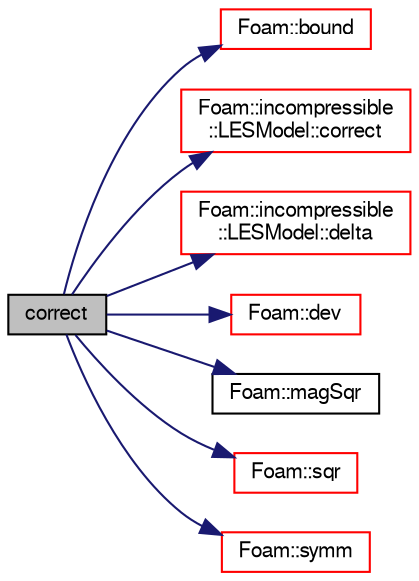 digraph "correct"
{
  bgcolor="transparent";
  edge [fontname="FreeSans",fontsize="10",labelfontname="FreeSans",labelfontsize="10"];
  node [fontname="FreeSans",fontsize="10",shape=record];
  rankdir="LR";
  Node675 [label="correct",height=0.2,width=0.4,color="black", fillcolor="grey75", style="filled", fontcolor="black"];
  Node675 -> Node676 [color="midnightblue",fontsize="10",style="solid",fontname="FreeSans"];
  Node676 [label="Foam::bound",height=0.2,width=0.4,color="red",URL="$a21124.html#a334b2a2d0ce7997d360f7a018174a077",tooltip="Bound the given scalar field if it has gone unbounded. "];
  Node675 -> Node990 [color="midnightblue",fontsize="10",style="solid",fontname="FreeSans"];
  Node990 [label="Foam::incompressible\l::LESModel::correct",height=0.2,width=0.4,color="red",URL="$a30874.html#a3ae44b28050c3aa494c1d8e18cf618c1",tooltip="Correct Eddy-Viscosity and related properties. "];
  Node675 -> Node993 [color="midnightblue",fontsize="10",style="solid",fontname="FreeSans"];
  Node993 [label="Foam::incompressible\l::LESModel::delta",height=0.2,width=0.4,color="red",URL="$a30874.html#a5673fef691ba7a897c8043a8fc9a4ce0",tooltip="Access function to filter width. "];
  Node675 -> Node995 [color="midnightblue",fontsize="10",style="solid",fontname="FreeSans"];
  Node995 [label="Foam::dev",height=0.2,width=0.4,color="red",URL="$a21124.html#a042ede1d98e91923a7cc5e14e9f86854"];
  Node675 -> Node996 [color="midnightblue",fontsize="10",style="solid",fontname="FreeSans"];
  Node996 [label="Foam::magSqr",height=0.2,width=0.4,color="black",URL="$a21124.html#ae6fff2c6981e6d9618aa5038e69def6e"];
  Node675 -> Node997 [color="midnightblue",fontsize="10",style="solid",fontname="FreeSans"];
  Node997 [label="Foam::sqr",height=0.2,width=0.4,color="red",URL="$a21124.html#a277dc11c581d53826ab5090b08f3b17b"];
  Node675 -> Node998 [color="midnightblue",fontsize="10",style="solid",fontname="FreeSans"];
  Node998 [label="Foam::symm",height=0.2,width=0.4,color="red",URL="$a21124.html#a112755faabb5ff081d7a25a936a1d3c4"];
}
